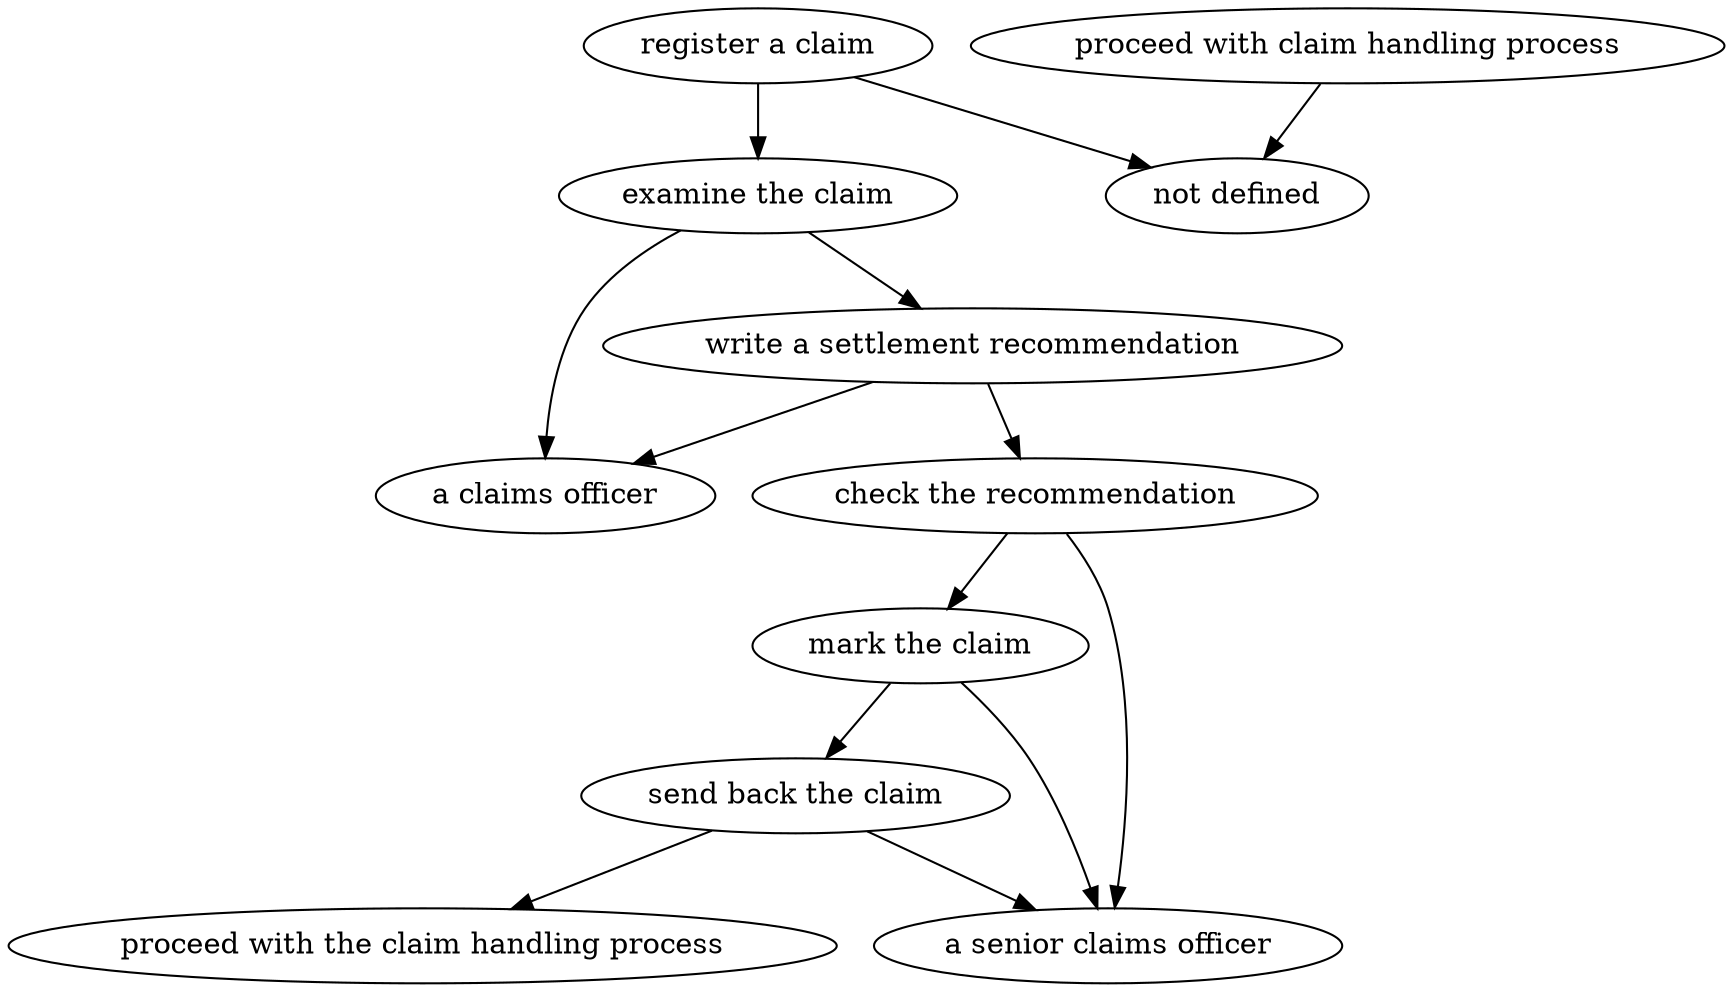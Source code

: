 strict digraph "doc-3.3" {
	graph [name="doc-3.3"];
	"register a claim"	[attrs="{'type': 'Activity', 'label': 'register a claim'}"];
	"examine the claim"	[attrs="{'type': 'Activity', 'label': 'examine the claim'}"];
	"register a claim" -> "examine the claim"	[attrs="{'type': 'flow', 'label': 'flow'}"];
	"not defined"	[attrs="{'type': 'Actor', 'label': 'not defined'}"];
	"register a claim" -> "not defined"	[attrs="{'type': 'actor performer', 'label': 'actor performer'}"];
	"write a settlement recommendation"	[attrs="{'type': 'Activity', 'label': 'write a settlement recommendation'}"];
	"examine the claim" -> "write a settlement recommendation"	[attrs="{'type': 'flow', 'label': 'flow'}"];
	"a claims officer"	[attrs="{'type': 'Actor', 'label': 'a claims officer'}"];
	"examine the claim" -> "a claims officer"	[attrs="{'type': 'actor performer', 'label': 'actor performer'}"];
	"check the recommendation"	[attrs="{'type': 'Activity', 'label': 'check the recommendation'}"];
	"write a settlement recommendation" -> "check the recommendation"	[attrs="{'type': 'flow', 'label': 'flow'}"];
	"write a settlement recommendation" -> "a claims officer"	[attrs="{'type': 'actor performer', 'label': 'actor performer'}"];
	"mark the claim"	[attrs="{'type': 'Activity', 'label': 'mark the claim'}"];
	"check the recommendation" -> "mark the claim"	[attrs="{'type': 'flow', 'label': 'flow'}"];
	"a senior claims officer"	[attrs="{'type': 'Actor', 'label': 'a senior claims officer'}"];
	"check the recommendation" -> "a senior claims officer"	[attrs="{'type': 'actor performer', 'label': 'actor performer'}"];
	"send back the claim"	[attrs="{'type': 'Activity', 'label': 'send back the claim'}"];
	"mark the claim" -> "send back the claim"	[attrs="{'type': 'flow', 'label': 'flow'}"];
	"mark the claim" -> "a senior claims officer"	[attrs="{'type': 'actor performer', 'label': 'actor performer'}"];
	"proceed with the claim handling process"	[attrs="{'type': 'Activity', 'label': 'proceed with the claim handling process'}"];
	"send back the claim" -> "proceed with the claim handling process"	[attrs="{'type': 'flow', 'label': 'flow'}"];
	"send back the claim" -> "a senior claims officer"	[attrs="{'type': 'actor performer', 'label': 'actor performer'}"];
	"proceed with claim handling process"	[attrs="{'type': 'Activity', 'label': 'proceed with claim handling process'}"];
	"proceed with claim handling process" -> "not defined"	[attrs="{'type': 'actor performer', 'label': 'actor performer'}"];
}
